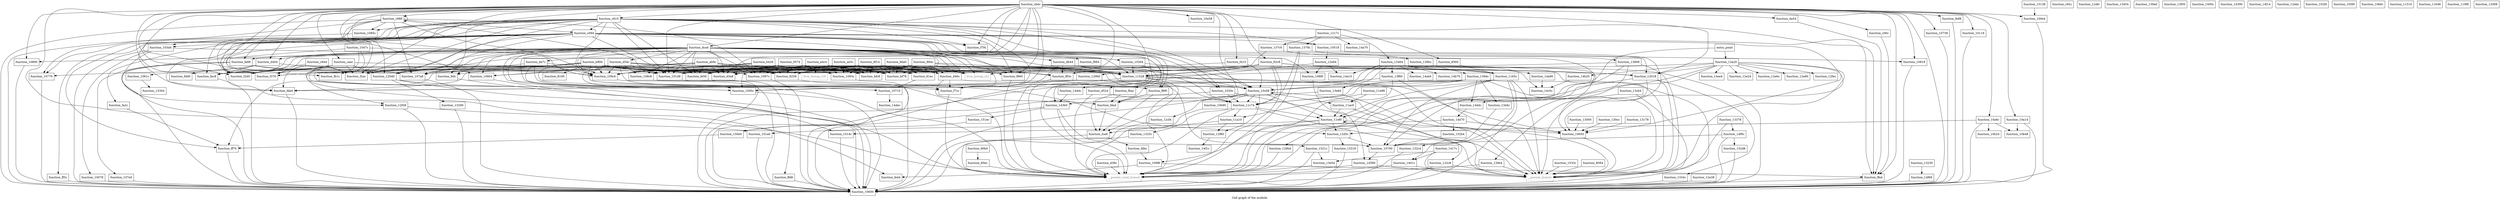 digraph "Call graph of the module." {
  label="Call graph of the module.";
  node [shape=record];

  Node_function_f7cc [label="{function_f7cc}"];
  Node_function_f370 [label="{function_f370}"];
  Node_function_a4c4 [label="{function_a4c4}"];
  Node_function_d38c [label="{function_d38c}"];
  Node_function_d3a8 [label="{function_d3a8}"];
  Node_function_bfc8 [label="{function_bfc8}"];
  Node_function_d404 [label="{function_d404}"];
  Node_function_da7c [label="{function_da7c}"];
  Node_function_c92c [label="{function_c92c}"];
  Node_function_c944 [label="{function_c944}"];
  Node_function_db44 [label="{function_db44}"];
  Node_function_f410 [label="{function_f410}"];
  Node_function_c988 [label="{function_c988}"];
  Node_function_b428 [label="{function_b428}"];
  Node_function_b894 [label="{function_b894}"];
  Node_function_ab9c [label="{function_ab9c}"];
  Node_function_c610 [label="{function_c610}"];
  Node_function_d46c [label="{function_d46c}"];
  Node_function_c06c [label="{function_c06c}"];
  Node_function_d524 [label="{function_d524}"];
  Node_function_d54c [label="{function_d54c}"];
  Node_function_c094 [label="{function_c094}"];
  Node_function_dca4 [label="{function_dca4}"];
  Node_function_caec [label="{function_caec}"];
  Node_function_f2ac [label="{function_f2ac}"];
  Node_function_cbdc [label="{function_cbdc}"];
  Node_function_ff70 [label="{function_ff70}"];
  Node_function_bf78 [label="{function_bf78}"];
  Node_function_f2d0 [label="{function_f2d0}"];
  Node_function_12018 [label="{function_12018}"];
  Node_function_120d0 [label="{function_120d0}"];
  Node_function_1217c [label="{function_1217c}"];
  Node_function_122c8 [label="{function_122c8}"];
  Node_function_128e4 [label="{function_128e4}"];
  Node_function_12960 [label="{function_12960}"];
  Node_function_129b4 [label="{function_129b4}"];
  Node_function_12a20 [label="{function_12a20}"];
  Node_function_12cf4 [label="{function_12cf4}"];
  Node_function_12dfc [label="{function_12dfc}"];
  Node_function_12e24 [label="{function_12e24}"];
  Node_function_12e38 [label="{function_12e38}"];
  Node_function_12e6c [label="{function_12e6c}"];
  Node_function_12e80 [label="{function_12e80}"];
  Node_function_12e94 [label="{function_12e94}"];
  Node_function_12f28 [label="{function_12f28}"];
  Node_function_12f80 [label="{function_12f80}"];
  Node_function_12fec [label="{function_12fec}"];
  Node_function_13000 [label="{function_13000}"];
  Node_function_130cc [label="{function_130cc}"];
  Node_function_13178 [label="{function_13178}"];
  Node_function_13230 [label="{function_13230}"];
  Node_function_1325c [label="{function_1325c}"];
  Node_function_13290 [label="{function_13290}"];
  Node_function_132c4 [label="{function_132c4}"];
  Node_function_13304 [label="{function_13304}"];
  Node_function_13318 [label="{function_13318}"];
  Node_function_1334c [label="{function_1334c}"];
  Node_function_13378 [label="{function_13378}"];
  Node_function_13454 [label="{function_13454}"];
  Node_function_13464 [label="{function_13464}"];
  Node_function_1378c [label="{function_1378c}"];
  Node_function_137c0 [label="{function_137c0}"];
  Node_function_13808 [label="{function_13808}"];
  Node_function_139a0 [label="{function_139a0}"];
  Node_function_139bc [label="{function_139bc}"];
  Node_function_139dc [label="{function_139dc}"];
  Node_function_13cb4 [label="{function_13cb4}"];
  Node_function_13d4c [label="{function_13d4c}"];
  Node_function_13e54 [label="{function_13e54}"];
  Node_function_13e84 [label="{function_13e84}"];
  Node_function_13f50 [label="{function_13f50}"];
  Node_function_13f60 [label="{function_13f60}"];
  Node_function_1400c [label="{function_1400c}"];
  Node_function_1401c [label="{function_1401c}"];
  Node_function_1417c [label="{function_1417c}"];
  Node_function_14390 [label="{function_14390}"];
  Node_function_143b0 [label="{function_143b0}"];
  Node_function_144dc [label="{function_144dc}"];
  Node_function_14580 [label="{function_14580}"];
  Node_function_14a10 [label="{function_14a10}"];
  Node_function_14a70 [label="{function_14a70}"];
  Node_function_14a90 [label="{function_14a90}"];
  Node_function_14ad4 [label="{function_14ad4}"];
  Node_function_14b20 [label="{function_14b20}"];
  Node_function_14b70 [label="{function_14b70}"];
  Node_function_14c5c [label="{function_14c5c}"];
  Node_function_14d4c [label="{function_14d4c}"];
  Node_function_14d70 [label="{function_14d70}"];
  Node_function_14dec [label="{function_14dec}"];
  Node_function_14ee4 [label="{function_14ee4}"];
  Node_function_14f14 [label="{function_14f14}"];
  Node_function_14f1c [label="{function_14f1c}"];
  Node_function_14f68 [label="{function_14f68}"];
  Node_function_14f9c [label="{function_14f9c}"];
  Node_function_150e0 [label="{function_150e0}"];
  Node_function_15138 [label="{function_15138}"];
  Node_function_151ec [label="{function_151ec}"];
  Node_function_1521c [label="{function_1521c}"];
  Node_function_152b4 [label="{function_152b4}"];
  Node_function_152d8 [label="{function_152d8}"];
  Node_function_1533c [label="{function_1533c}"];
  Node_llvm_bswap_i32 [color="gray50", fontcolor="gray50", label="{llvm_bswap_i32}"];
  Node_llvm_bswap_i16 [color="gray50", fontcolor="gray50", label="{llvm_bswap_i16}"];
  Node_function_ff3c [label="{function_ff3c}"];
  Node_function_12d5c [label="{function_12d5c}"];
  Node_function_12ddc [label="{function_12ddc}"];
  Node_function_ffa4 [label="{function_ffa4}"];
  Node_function_ffd8 [label="{function_ffd8}"];
  Node_function_1000c [label="{function_1000c}"];
  Node_function_10078 [label="{function_10078}"];
  Node_function_100e4 [label="{function_100e4}"];
  Node_function_10118 [label="{function_10118}"];
  Node_function_1014c [label="{function_1014c}"];
  Node_function_101a0 [label="{function_101a0}"];
  Node_function_101d8 [label="{function_101d8}"];
  Node_function_1020c [label="{function_1020c}"];
  Node_function_102f4 [label="{function_102f4}"];
  Node_function_10304 [label="{function_10304}"];
  Node_function_103d4 [label="{function_103d4}"];
  Node_function_1047c [label="{function_1047c}"];
  Node_function_10518 [label="{function_10518}"];
  Node_function_105f0 [label="{function_105f0}"];
  Node_function_10600 [label="{function_10600}"];
  Node_function_1061c [label="{function_1061c}"];
  Node_function_10650 [label="{function_10650}"];
  Node_function_106f0 [label="{function_106f0}"];
  Node_function_10700 [label="{function_10700}"];
  Node_function_10710 [label="{function_10710}"];
  Node_function_10738 [label="{function_10738}"];
  Node_function_10770 [label="{function_10770}"];
  Node_function_107a8 [label="{function_107a8}"];
  Node_function_107e0 [label="{function_107e0}"];
  Node_function_10818 [label="{function_10818}"];
  Node_function_1085c [label="{function_1085c}"];
  Node_function_10890 [label="{function_10890}"];
  Node_function_108c8 [label="{function_108c8}"];
  Node_function_10904 [label="{function_10904}"];
  Node_function_1093c [label="{function_1093c}"];
  Node_function_1097c [label="{function_1097c}"];
  Node_function_109c0 [label="{function_109c0}"];
  Node_function_109f8 [label="{function_109f8}"];
  Node_function_10a14 [label="{function_10a14}"];
  Node_function_10a58 [label="{function_10a58}"];
  Node_function_10a6c [label="{function_10a6c}"];
  Node_function_10b24 [label="{function_10b24}"];
  Node_function_10b48 [label="{function_10b48}"];
  Node_function_10b6c [label="{function_10b6c}"];
  Node_function_10b90 [label="{function_10b90}"];
  Node_function_10c08 [label="{function_10c08}"];
  Node_function_11510 [label="{function_11510}"];
  Node_function_11528 [label="{function_11528}"];
  Node_function_11648 [label="{function_11648}"];
  Node_function_1165c [label="{function_1165c}"];
  Node_function_119f8 [label="{function_119f8}"];
  Node_function_11a10 [label="{function_11a10}"];
  Node_function_11ac0 [label="{function_11ac0}"];
  Node_function_11c74 [label="{function_11c74}"];
  Node_function_11e98 [label="{function_11e98}"];
  Node_function_11ef0 [label="{function_11ef0}"];
  Node_function_12008 [label="{function_12008}"];
  Node_function_f7f4 [label="{function_f7f4}"];
  Node_function_f83c [label="{function_f83c}"];
  Node_function_f860 [label="{function_f860}"];
  Node_function_f884 [label="{function_f884}"];
  Node_function_f8f0 [label="{function_f8f0}"];
  Node_function_fa2c [label="{function_fa2c}"];
  Node_function_fa88 [label="{function_fa88}"];
  Node_function_fb1c [label="{function_fb1c}"];
  Node_function_fbac [label="{function_fbac}"];
  Node_function_fca8 [label="{function_fca8}"];
  Node_function_fda4 [label="{function_fda4}"];
  Node_function_fdbc [label="{function_fdbc}"];
  Node_function_fdd0 [label="{function_fdd0}"];
  Node_function_fde4 [label="{function_fde4}"];
  Node_function_fe44 [label="{function_fe44}"];
  Node_function_fe58 [label="{function_fe58}"];
  Node_function_fe88 [label="{function_fe88}"];
  Node_function_fec8 [label="{function_fec8}"];
  Node_function_fefc [label="{function_fefc}"];
  Node_function_da54 [label="{function_da54}"];
  Node___pseudo_branch [color="gray50", fontcolor="gray50", label="{__pseudo_branch}"];
  Node___pseudo_cond_branch [color="gray50", fontcolor="gray50", label="{__pseudo_cond_branch}"];
  Node_function_8094 [label="{function_8094}"];
  Node_function_80b0 [label="{function_80b0}"];
  Node_function_80ec [label="{function_80ec}"];
  Node_entry_point [label="{entry_point}"];
  Node_function_8190 [label="{function_8190}"];
  Node_function_81ec [label="{function_81ec}"];
  Node_function_8258 [label="{function_8258}"];
  Node_function_ae5c [label="{function_ae5c}"];
  Node_function_82c8 [label="{function_82c8}"];
  Node_function_8560 [label="{function_8560}"];
  Node_function_884c [label="{function_884c}"];
  Node_function_8f14 [label="{function_8f14}"];
  Node_function_9574 [label="{function_9574}"];
  Node_function_9da0 [label="{function_9da0}"];
  Node_function_f7cc -> Node___pseudo_cond_branch;
  Node_function_a4c4 -> Node_function_d3a8;
  Node_function_a4c4 -> Node_function_bfc8;
  Node_function_a4c4 -> Node_function_bf78;
  Node_function_a4c4 -> Node_llvm_bswap_i32;
  Node_function_a4c4 -> Node_llvm_bswap_i16;
  Node_function_a4c4 -> Node_function_101d8;
  Node_function_a4c4 -> Node_function_1093c;
  Node_function_a4c4 -> Node_function_1097c;
  Node_function_a4c4 -> Node_function_109c0;
  Node_function_a4c4 -> Node_function_11528;
  Node_function_a4c4 -> Node_function_fe58;
  Node_function_a4c4 -> Node_function_81ec;
  Node_function_a4c4 -> Node_function_8258;
  Node_function_d38c -> Node___pseudo_cond_branch;
  Node_function_d404 -> Node_function_1061c;
  Node_function_d404 -> Node_function_fdd0;
  Node_function_d404 -> Node_function_fe44;
  Node_function_d404 -> Node_function_fe58;
  Node_function_da7c -> Node_function_1000c;
  Node_function_da7c -> Node_function_107a8;
  Node_function_da7c -> Node_function_109c0;
  Node_function_da7c -> Node_function_f860;
  Node_function_da7c -> Node___pseudo_cond_branch;
  Node_function_c944 -> Node_function_f370;
  Node_function_c944 -> Node_function_f2ac;
  Node_function_c944 -> Node_function_f2d0;
  Node_function_db44 -> Node_function_f7cc;
  Node_function_db44 -> Node_function_10c08;
  Node_function_db44 -> Node_function_1165c;
  Node_function_db44 -> Node_function_f83c;
  Node_function_f410 -> Node_function_10c08;
  Node_function_f410 -> Node_function_f83c;
  Node_function_c988 -> Node_function_c988;
  Node_function_c988 -> Node_function_c094;
  Node_function_c988 -> Node_function_120d0;
  Node_function_c988 -> Node_function_1000c;
  Node_function_c988 -> Node_function_101d8;
  Node_function_c988 -> Node_function_10600;
  Node_function_c988 -> Node_function_10770;
  Node_function_c988 -> Node_function_107a8;
  Node_function_c988 -> Node_function_1085c;
  Node_function_c988 -> Node_function_1097c;
  Node_function_c988 -> Node_function_109c0;
  Node_function_b428 -> Node_function_f370;
  Node_function_b428 -> Node_function_d3a8;
  Node_function_b428 -> Node_function_bfc8;
  Node_function_b428 -> Node_function_f2ac;
  Node_function_b428 -> Node_function_bf78;
  Node_function_b428 -> Node_llvm_bswap_i32;
  Node_function_b428 -> Node_function_101d8;
  Node_function_b428 -> Node_function_1093c;
  Node_function_b428 -> Node_function_1097c;
  Node_function_b428 -> Node_function_109c0;
  Node_function_b428 -> Node_function_11528;
  Node_function_b428 -> Node_function_f83c;
  Node_function_b428 -> Node_function_fe58;
  Node_function_b428 -> Node_function_8258;
  Node_function_b894 -> Node_function_f7cc;
  Node_function_b894 -> Node_function_f370;
  Node_function_b894 -> Node_function_d3a8;
  Node_function_b894 -> Node_function_bfc8;
  Node_function_b894 -> Node_function_d46c;
  Node_function_b894 -> Node_function_f2ac;
  Node_function_b894 -> Node_function_ff70;
  Node_function_b894 -> Node_function_bf78;
  Node_function_b894 -> Node_function_f2d0;
  Node_function_b894 -> Node_function_101d8;
  Node_function_b894 -> Node_function_10710;
  Node_function_b894 -> Node_function_1093c;
  Node_function_b894 -> Node_function_1097c;
  Node_function_b894 -> Node_function_109c0;
  Node_function_b894 -> Node_function_11528;
  Node_function_b894 -> Node_function_f83c;
  Node_function_b894 -> Node_function_fb1c;
  Node_function_b894 -> Node_function_fde4;
  Node_function_b894 -> Node_function_fe58;
  Node_function_b894 -> Node_function_8190;
  Node_function_b894 -> Node_function_8258;
  Node_function_ab9c -> Node_function_d3a8;
  Node_function_ab9c -> Node_function_d46c;
  Node_function_ab9c -> Node_llvm_bswap_i32;
  Node_function_ab9c -> Node_function_10770;
  Node_function_ab9c -> Node_function_107a8;
  Node_function_ab9c -> Node_function_10904;
  Node_function_ab9c -> Node_function_109c0;
  Node_function_ab9c -> Node_function_11528;
  Node_function_ab9c -> Node_function_fe58;
  Node_function_ab9c -> Node_function_8258;
  Node_function_c610 -> Node_function_f7cc;
  Node_function_c610 -> Node_function_f370;
  Node_function_c610 -> Node_function_c094;
  Node_function_c610 -> Node_function_f2ac;
  Node_function_c610 -> Node_function_ff70;
  Node_function_c610 -> Node_function_f2d0;
  Node_function_c610 -> Node_function_120d0;
  Node_function_c610 -> Node_function_ffa4;
  Node_function_c610 -> Node_function_101d8;
  Node_function_c610 -> Node_function_1020c;
  Node_function_c610 -> Node_function_103d4;
  Node_function_c610 -> Node_function_10518;
  Node_function_c610 -> Node_function_10770;
  Node_function_c610 -> Node_function_1085c;
  Node_function_c610 -> Node_function_109c0;
  Node_function_c610 -> Node_function_10c08;
  Node_function_c610 -> Node_function_f7f4;
  Node_function_c610 -> Node_function_f860;
  Node_function_c610 -> Node_function_f8f0;
  Node_function_c610 -> Node_function_fde4;
  Node_function_c610 -> Node_function_fe58;
  Node_function_c610 -> Node_function_fec8;
  Node_function_d46c -> Node_function_f7cc;
  Node_function_d46c -> Node_function_10700;
  Node_function_d46c -> Node_function_fda4;
  Node_function_c06c -> Node_function_ffa4;
  Node_function_d524 -> Node_function_11c74;
  Node_function_d524 -> Node___pseudo_cond_branch;
  Node_function_d54c -> Node_function_f7cc;
  Node_function_d54c -> Node_function_d3a8;
  Node_function_d54c -> Node_function_120d0;
  Node_function_d54c -> Node_function_1000c;
  Node_function_d54c -> Node_function_101d8;
  Node_function_d54c -> Node_function_107a8;
  Node_function_d54c -> Node_function_108c8;
  Node_function_d54c -> Node_function_10904;
  Node_function_d54c -> Node_function_109c0;
  Node_function_d54c -> Node_function_11528;
  Node_function_d54c -> Node_function_1165c;
  Node_function_d54c -> Node_function_11c74;
  Node_function_d54c -> Node_function_f860;
  Node_function_d54c -> Node_function_fefc;
  Node_function_d54c -> Node___pseudo_cond_branch;
  Node_function_c094 -> Node_function_f7cc;
  Node_function_c094 -> Node_function_f370;
  Node_function_c094 -> Node_function_f2ac;
  Node_function_c094 -> Node_function_f2d0;
  Node_function_c094 -> Node_function_120d0;
  Node_function_c094 -> Node_function_ff3c;
  Node_function_c094 -> Node_function_ffa4;
  Node_function_c094 -> Node_function_101d8;
  Node_function_c094 -> Node_function_1020c;
  Node_function_c094 -> Node_function_103d4;
  Node_function_c094 -> Node_function_10518;
  Node_function_c094 -> Node_function_10650;
  Node_function_c094 -> Node_function_f7f4;
  Node_function_c094 -> Node_function_f860;
  Node_function_c094 -> Node_function_f8f0;
  Node_function_c094 -> Node_function_fa2c;
  Node_function_c094 -> Node_function_fb1c;
  Node_function_c094 -> Node_function_fbac;
  Node_function_c094 -> Node_function_fde4;
  Node_function_dca4 -> Node_function_f370;
  Node_function_dca4 -> Node_function_d3a8;
  Node_function_dca4 -> Node_function_bfc8;
  Node_function_dca4 -> Node_function_d404;
  Node_function_dca4 -> Node_function_da7c;
  Node_function_dca4 -> Node_function_db44;
  Node_function_dca4 -> Node_function_d524;
  Node_function_dca4 -> Node_function_d54c;
  Node_function_dca4 -> Node_function_f2ac;
  Node_function_dca4 -> Node_function_bf78;
  Node_function_dca4 -> Node_function_f2d0;
  Node_function_dca4 -> Node_function_12018;
  Node_function_dca4 -> Node_llvm_bswap_i32;
  Node_function_dca4 -> Node_function_1000c;
  Node_function_dca4 -> Node_function_101d8;
  Node_function_dca4 -> Node_function_10600;
  Node_function_dca4 -> Node_function_106f0;
  Node_function_dca4 -> Node_function_10700;
  Node_function_dca4 -> Node_function_107a8;
  Node_function_dca4 -> Node_function_10818;
  Node_function_dca4 -> Node_function_10890;
  Node_function_dca4 -> Node_function_108c8;
  Node_function_dca4 -> Node_function_10904;
  Node_function_dca4 -> Node_function_1093c;
  Node_function_dca4 -> Node_function_1097c;
  Node_function_dca4 -> Node_function_109c0;
  Node_function_dca4 -> Node_function_11528;
  Node_function_dca4 -> Node_function_f884;
  Node_function_dca4 -> Node_function_fa88;
  Node_function_dca4 -> Node_function_fda4;
  Node_function_dca4 -> Node_function_fe58;
  Node_function_dca4 -> Node_function_fec8;
  Node_function_dca4 -> Node_function_fefc;
  Node_function_dca4 -> Node___pseudo_cond_branch;
  Node_function_caec -> Node_function_f370;
  Node_function_caec -> Node_function_f2ac;
  Node_function_caec -> Node_function_f2d0;
  Node_function_caec -> Node_function_12018;
  Node_function_caec -> Node_function_120d0;
  Node_function_caec -> Node_function_1014c;
  Node_function_caec -> Node_function_fde4;
  Node_function_caec -> Node_function_fec8;
  Node_function_cbdc -> Node_function_f7cc;
  Node_function_cbdc -> Node_function_f370;
  Node_function_cbdc -> Node_function_d3a8;
  Node_function_cbdc -> Node_function_d404;
  Node_function_cbdc -> Node_function_f410;
  Node_function_cbdc -> Node_function_c988;
  Node_function_cbdc -> Node_function_c610;
  Node_function_cbdc -> Node_function_d46c;
  Node_function_cbdc -> Node_function_c06c;
  Node_function_cbdc -> Node_function_dca4;
  Node_function_cbdc -> Node_function_caec;
  Node_function_cbdc -> Node_function_f2ac;
  Node_function_cbdc -> Node_function_f2d0;
  Node_function_cbdc -> Node_function_12018;
  Node_function_cbdc -> Node_function_120d0;
  Node_function_cbdc -> Node_function_ffa4;
  Node_function_cbdc -> Node_function_1000c;
  Node_function_cbdc -> Node_function_100e4;
  Node_function_cbdc -> Node_function_10118;
  Node_function_cbdc -> Node_function_101a0;
  Node_function_cbdc -> Node_function_101d8;
  Node_function_cbdc -> Node_function_10600;
  Node_function_cbdc -> Node_function_10738;
  Node_function_cbdc -> Node_function_107a8;
  Node_function_cbdc -> Node_function_10818;
  Node_function_cbdc -> Node_function_10890;
  Node_function_cbdc -> Node_function_10904;
  Node_function_cbdc -> Node_function_109c0;
  Node_function_cbdc -> Node_function_10a14;
  Node_function_cbdc -> Node_function_10a58;
  Node_function_cbdc -> Node_function_10a6c;
  Node_function_cbdc -> Node_function_f7f4;
  Node_function_cbdc -> Node_function_f860;
  Node_function_cbdc -> Node_function_fa88;
  Node_function_cbdc -> Node_function_fda4;
  Node_function_cbdc -> Node_function_fe88;
  Node_function_cbdc -> Node_function_fec8;
  Node_function_cbdc -> Node_function_fefc;
  Node_function_cbdc -> Node_function_da54;
  Node_function_cbdc -> Node___pseudo_cond_branch;
  Node_function_cbdc -> Node_function_82c8;
  Node_function_cbdc -> Node_function_8560;
  Node_function_ff70 -> Node_function_10600;
  Node_function_12018 -> Node_function_128e4;
  Node_function_12018 -> Node_function_1334c;
  Node_function_12018 -> Node___pseudo_branch;
  Node_function_12018 -> Node___pseudo_cond_branch;
  Node_function_120d0 -> Node_function_13290;
  Node_function_120d0 -> Node_function_12d5c;
  Node_function_120d0 -> Node___pseudo_cond_branch;
  Node_function_1217c -> Node_function_13464;
  Node_function_1217c -> Node_function_1378c;
  Node_function_1217c -> Node_function_137c0;
  Node_function_1217c -> Node_function_14a70;
  Node_function_122c8 -> Node_function_10600;
  Node_function_122c8 -> Node___pseudo_branch;
  Node_function_128e4 -> Node___pseudo_branch;
  Node_function_128e4 -> Node___pseudo_cond_branch;
  Node_function_12960 -> Node_function_1000c;
  Node_function_12960 -> Node_function_fde4;
  Node_function_12960 -> Node___pseudo_cond_branch;
  Node_function_129b4 -> Node___pseudo_cond_branch;
  Node_function_12a20 -> Node_function_12018;
  Node_function_12a20 -> Node_function_12960;
  Node_function_12a20 -> Node_function_129b4;
  Node_function_12a20 -> Node_function_12e24;
  Node_function_12a20 -> Node_function_12e6c;
  Node_function_12a20 -> Node_function_12e80;
  Node_function_12a20 -> Node_function_12fec;
  Node_function_12a20 -> Node_function_14b20;
  Node_function_12a20 -> Node_function_14ee4;
  Node_function_12a20 -> Node_function_10650;
  Node_function_12a20 -> Node___pseudo_branch;
  Node_function_12a20 -> Node___pseudo_cond_branch;
  Node_function_12cf4 -> Node_function_10600;
  Node_function_12e38 -> Node_function_10600;
  Node_function_12e94 -> Node_function_14a10;
  Node_function_12e94 -> Node_function_10600;
  Node_function_12e94 -> Node_function_106f0;
  Node_function_12f28 -> Node_function_10600;
  Node_function_12f28 -> Node___pseudo_cond_branch;
  Node_function_12f80 -> Node_function_14f1c;
  Node_function_13000 -> Node_function_10650;
  Node_function_130cc -> Node_function_10650;
  Node_function_13178 -> Node_function_10650;
  Node_function_13230 -> Node_function_14f68;
  Node_function_1325c -> Node_function_10600;
  Node_function_13290 -> Node_function_10600;
  Node_function_132c4 -> Node_function_10600;
  Node_function_13318 -> Node_function_10600;
  Node_function_1334c -> Node_function_10600;
  Node_function_13378 -> Node_function_14f9c;
  Node_function_13378 -> Node___pseudo_branch;
  Node_function_13464 -> Node_function_13e84;
  Node_function_13464 -> Node_function_13f60;
  Node_function_13464 -> Node_function_143b0;
  Node_function_13464 -> Node_function_14a10;
  Node_function_13464 -> Node_function_14a90;
  Node_function_13464 -> Node_function_14ad4;
  Node_function_13464 -> Node_function_14b70;
  Node_function_13464 -> Node_function_14c5c;
  Node_function_13464 -> Node_function_10650;
  Node_function_13464 -> Node_function_10c08;
  Node_function_13464 -> Node_function_1165c;
  Node_function_1378c -> Node_function_13808;
  Node_function_1378c -> Node_function_11c74;
  Node_function_1378c -> Node___pseudo_cond_branch;
  Node_function_137c0 -> Node_function_139bc;
  Node_function_137c0 -> Node_function_11528;
  Node_function_13808 -> Node_function_1401c;
  Node_function_13808 -> Node_function_101d8;
  Node_function_13808 -> Node___pseudo_branch;
  Node_function_13808 -> Node___pseudo_cond_branch;
  Node_function_139bc -> Node_function_139dc;
  Node_function_139dc -> Node_function_13d4c;
  Node_function_139dc -> Node_function_14d4c;
  Node_function_139dc -> Node_function_1000c;
  Node_function_139dc -> Node_function_10600;
  Node_function_139dc -> Node_function_10c08;
  Node_function_139dc -> Node_function_11c74;
  Node_function_139dc -> Node_function_fde4;
  Node_function_139dc -> Node___pseudo_branch;
  Node_function_13cb4 -> Node_function_14d4c;
  Node_function_13cb4 -> Node_function_10600;
  Node_function_13d4c -> Node_function_10700;
  Node_function_13e54 -> Node___pseudo_cond_branch;
  Node_function_13e84 -> Node_function_143b0;
  Node_function_13e84 -> Node___pseudo_branch;
  Node_function_13f60 -> Node_function_144dc;
  Node_function_13f60 -> Node___pseudo_branch;
  Node_function_13f60 -> Node___pseudo_cond_branch;
  Node_function_1401c -> Node___pseudo_branch;
  Node_function_1401c -> Node___pseudo_cond_branch;
  Node_function_1417c -> Node_function_13e54;
  Node_function_1417c -> Node_function_1401c;
  Node_function_1417c -> Node___pseudo_branch;
  Node_function_143b0 -> Node_function_150e0;
  Node_function_143b0 -> Node_function_151ec;
  Node_function_143b0 -> Node_function_1521c;
  Node_function_143b0 -> Node___pseudo_cond_branch;
  Node_function_144dc -> Node_function_143b0;
  Node_function_14580 -> Node___pseudo_branch;
  Node_function_14580 -> Node___pseudo_cond_branch;
  Node_function_14a90 -> Node_function_14c5c;
  Node_function_14b20 -> Node_function_14c5c;
  Node_function_14d4c -> Node_function_14d70;
  Node_function_14d70 -> Node_function_152b4;
  Node_function_14d70 -> Node_function_1014c;
  Node_function_14d70 -> Node_function_10650;
  Node_function_14f68 -> Node_function_10600;
  Node_function_14f9c -> Node_function_152d8;
  Node_function_14f9c -> Node_function_10600;
  Node_function_14f9c -> Node_function_10700;
  Node_function_150e0 -> Node_function_ff70;
  Node_function_15138 -> Node_function_100e4;
  Node_function_151ec -> Node_function_150e0;
  Node_function_1521c -> Node_function_13e54;
  Node_function_1521c -> Node_function_10600;
  Node_function_152b4 -> Node_function_10700;
  Node_function_152d8 -> Node_function_10600;
  Node_function_1533c -> Node___pseudo_branch;
  Node_function_ff3c -> Node_function_10600;
  Node_function_12d5c -> Node_function_13318;
  Node_function_12d5c -> Node_function_10700;
  Node_function_ffa4 -> Node_function_10600;
  Node_function_ffd8 -> Node_function_10600;
  Node_function_1000c -> Node_function_10600;
  Node_function_10078 -> Node_function_10600;
  Node_function_100e4 -> Node_function_10600;
  Node_function_10118 -> Node_function_10600;
  Node_function_1014c -> Node_function_10600;
  Node_function_101a0 -> Node_function_10600;
  Node_function_101d8 -> Node_function_10600;
  Node_function_1020c -> Node_function_10600;
  Node_function_1020c -> Node_function_11c74;
  Node_function_1020c -> Node___pseudo_branch;
  Node_function_10304 -> Node_function_10c08;
  Node_function_10304 -> Node_function_11528;
  Node_function_10304 -> Node_function_11c74;
  Node_function_103d4 -> Node_function_12f28;
  Node_function_103d4 -> Node_function_10078;
  Node_function_103d4 -> Node_function_10304;
  Node_function_103d4 -> Node_function_10600;
  Node_function_1047c -> Node_function_12f28;
  Node_function_1047c -> Node_function_1000c;
  Node_function_1047c -> Node_function_10304;
  Node_function_1047c -> Node_function_10600;
  Node_function_10518 -> Node_function_12e94;
  Node_function_10518 -> Node___pseudo_branch;
  Node_function_1061c -> Node_function_13304;
  Node_function_10650 -> Node___pseudo_branch;
  Node_function_106f0 -> Node_function_14580;
  Node_function_10700 -> Node_function_14580;
  Node_function_10710 -> Node_function_14dec;
  Node_function_10738 -> Node_function_10600;
  Node_function_10770 -> Node_function_10600;
  Node_function_107a8 -> Node_function_10600;
  Node_function_107e0 -> Node_function_10600;
  Node_function_10818 -> Node_function_10600;
  Node_function_1085c -> Node_function_10600;
  Node_function_10890 -> Node_function_10600;
  Node_function_108c8 -> Node_function_10600;
  Node_function_10904 -> Node_function_10600;
  Node_function_1093c -> Node_function_10600;
  Node_function_1097c -> Node_function_10600;
  Node_function_109c0 -> Node_function_10600;
  Node_function_109f8 -> Node_function_ffa4;
  Node_function_109f8 -> Node_function_fe44;
  Node_function_10a14 -> Node_function_10600;
  Node_function_10a14 -> Node_function_10b48;
  Node_function_10a6c -> Node_function_12d5c;
  Node_function_10a6c -> Node_function_10600;
  Node_function_10a6c -> Node_function_10b24;
  Node_function_10a6c -> Node_function_10b48;
  Node_function_10b90 -> Node___pseudo_cond_branch;
  Node_function_10c08 -> Node_function_12cf4;
  Node_function_10c08 -> Node_function_12f80;
  Node_function_10c08 -> Node_function_10600;
  Node_function_10c08 -> Node_function_10b90;
  Node_function_10c08 -> Node_function_10c08;
  Node_function_10c08 -> Node_function_11ac0;
  Node_function_10c08 -> Node_function_11c74;
  Node_function_10c08 -> Node_function_11ef0;
  Node_function_10c08 -> Node___pseudo_branch;
  Node_function_11528 -> Node_function_10600;
  Node_function_11528 -> Node_function_10650;
  Node_function_11528 -> Node_function_10c08;
  Node_function_11528 -> Node_function_fca8;
  Node_function_11528 -> Node___pseudo_branch;
  Node_function_1165c -> Node_function_132c4;
  Node_function_1165c -> Node_function_10600;
  Node_function_1165c -> Node_function_10700;
  Node_function_1165c -> Node_function_10c08;
  Node_function_1165c -> Node_function_11c74;
  Node_function_1165c -> Node_function_11ef0;
  Node_function_1165c -> Node___pseudo_branch;
  Node_function_11a10 -> Node_function_12f80;
  Node_function_11a10 -> Node_function_fca8;
  Node_function_11ac0 -> Node_function_122c8;
  Node_function_11ac0 -> Node_function_11ef0;
  Node_function_11c74 -> Node_function_1325c;
  Node_function_11c74 -> Node_function_11a10;
  Node_function_11c74 -> Node_function_11ef0;
  Node_function_11c74 -> Node___pseudo_branch;
  Node_function_11c74 -> Node___pseudo_cond_branch;
  Node_function_11e98 -> Node_function_11a10;
  Node_function_11e98 -> Node_function_11ac0;
  Node_function_11ef0 -> Node_function_12d5c;
  Node_function_11ef0 -> Node_function_101a0;
  Node_function_11ef0 -> Node_function_10650;
  Node_function_11ef0 -> Node_function_109f8;
  Node_function_11ef0 -> Node_function_11ef0;
  Node_function_11ef0 -> Node___pseudo_branch;
  Node_function_11ef0 -> Node___pseudo_cond_branch;
  Node_function_f83c -> Node___pseudo_cond_branch;
  Node_function_f860 -> Node___pseudo_cond_branch;
  Node_function_f8f0 -> Node_function_fca8;
  Node_function_f8f0 -> Node_function_fda4;
  Node_function_fa2c -> Node_function_ff70;
  Node_function_fa88 -> Node_function_101d8;
  Node_function_fa88 -> Node_function_10600;
  Node_function_fa88 -> Node_function_107a8;
  Node_function_fa88 -> Node_function_107e0;
  Node_function_fa88 -> Node_function_109c0;
  Node_function_fbac -> Node_function_fca8;
  Node_function_fbac -> Node_function_fda4;
  Node_function_fca8 -> Node_function_fdbc;
  Node_function_fca8 -> Node___pseudo_cond_branch;
  Node_function_fda4 -> Node_function_fca8;
  Node_function_fdbc -> Node_function_109f8;
  Node_function_fde4 -> Node_function_10600;
  Node_function_fe58 -> Node_function_ffd8;
  Node_function_fe88 -> Node_function_10600;
  Node_function_fec8 -> Node_function_10600;
  Node_function_fefc -> Node_function_10600;
  Node_function_da54 -> Node_function_ffa4;
  Node_function_8094 -> Node___pseudo_branch;
  Node_function_80b0 -> Node_function_80ec;
  Node_function_80ec -> Node___pseudo_cond_branch;
  Node_entry_point -> Node_function_12a20;
  Node_entry_point -> Node_function_11ef0;
  Node_function_81ec -> Node_function_10710;
  Node_function_8258 -> Node_function_f8f0;
  Node_function_ae5c -> Node_function_d3a8;
  Node_function_ae5c -> Node_function_bfc8;
  Node_function_ae5c -> Node_function_d46c;
  Node_function_ae5c -> Node_function_bf78;
  Node_function_ae5c -> Node_llvm_bswap_i32;
  Node_function_ae5c -> Node_function_101d8;
  Node_function_ae5c -> Node_function_1093c;
  Node_function_ae5c -> Node_function_1097c;
  Node_function_ae5c -> Node_function_109c0;
  Node_function_ae5c -> Node_function_11528;
  Node_function_ae5c -> Node_function_fe58;
  Node_function_ae5c -> Node_function_8258;
  Node_function_82c8 -> Node_function_12018;
  Node_function_82c8 -> Node_llvm_bswap_i32;
  Node_function_82c8 -> Node_function_10600;
  Node_function_82c8 -> Node_function_11528;
  Node_function_82c8 -> Node_function_11c74;
  Node_function_82c8 -> Node_function_f83c;
  Node_function_82c8 -> Node_function_fec8;
  Node_function_82c8 -> Node___pseudo_branch;
  Node_function_82c8 -> Node___pseudo_cond_branch;
  Node_function_8560 -> Node_function_11528;
  Node_function_8560 -> Node_function_1165c;
  Node_function_884c -> Node_function_d3a8;
  Node_function_884c -> Node_function_bfc8;
  Node_function_884c -> Node_function_d46c;
  Node_function_884c -> Node_function_bf78;
  Node_function_884c -> Node_llvm_bswap_i32;
  Node_function_884c -> Node_function_101d8;
  Node_function_884c -> Node_function_1093c;
  Node_function_884c -> Node_function_1097c;
  Node_function_884c -> Node_function_109c0;
  Node_function_884c -> Node_function_11528;
  Node_function_884c -> Node_function_f83c;
  Node_function_884c -> Node_function_fe58;
  Node_function_884c -> Node_function_8258;
  Node_function_8f14 -> Node_function_d3a8;
  Node_function_8f14 -> Node_function_bfc8;
  Node_function_8f14 -> Node_function_d46c;
  Node_function_8f14 -> Node_function_bf78;
  Node_function_8f14 -> Node_llvm_bswap_i32;
  Node_function_8f14 -> Node_function_101d8;
  Node_function_8f14 -> Node_function_1093c;
  Node_function_8f14 -> Node_function_1097c;
  Node_function_8f14 -> Node_function_109c0;
  Node_function_8f14 -> Node_function_11528;
  Node_function_8f14 -> Node_function_fe58;
  Node_function_8f14 -> Node_function_8258;
  Node_function_9574 -> Node_function_d3a8;
  Node_function_9574 -> Node_function_bfc8;
  Node_function_9574 -> Node_function_d46c;
  Node_function_9574 -> Node_function_bf78;
  Node_function_9574 -> Node_llvm_bswap_i32;
  Node_function_9574 -> Node_function_1000c;
  Node_function_9574 -> Node_function_101d8;
  Node_function_9574 -> Node_function_107a8;
  Node_function_9574 -> Node_function_108c8;
  Node_function_9574 -> Node_function_1093c;
  Node_function_9574 -> Node_function_1097c;
  Node_function_9574 -> Node_function_109c0;
  Node_function_9574 -> Node_function_10c08;
  Node_function_9574 -> Node_function_11528;
  Node_function_9574 -> Node_function_fe58;
  Node_function_9574 -> Node_function_8258;
  Node_function_9da0 -> Node_function_d3a8;
  Node_function_9da0 -> Node_function_bfc8;
  Node_function_9da0 -> Node_function_d46c;
  Node_function_9da0 -> Node_function_bf78;
  Node_function_9da0 -> Node_llvm_bswap_i32;
  Node_function_9da0 -> Node_function_101d8;
  Node_function_9da0 -> Node_function_1093c;
  Node_function_9da0 -> Node_function_1097c;
  Node_function_9da0 -> Node_function_109c0;
  Node_function_9da0 -> Node_function_11528;
  Node_function_9da0 -> Node_function_fe58;
  Node_function_9da0 -> Node_function_81ec;
  Node_function_9da0 -> Node_function_8258;
}

